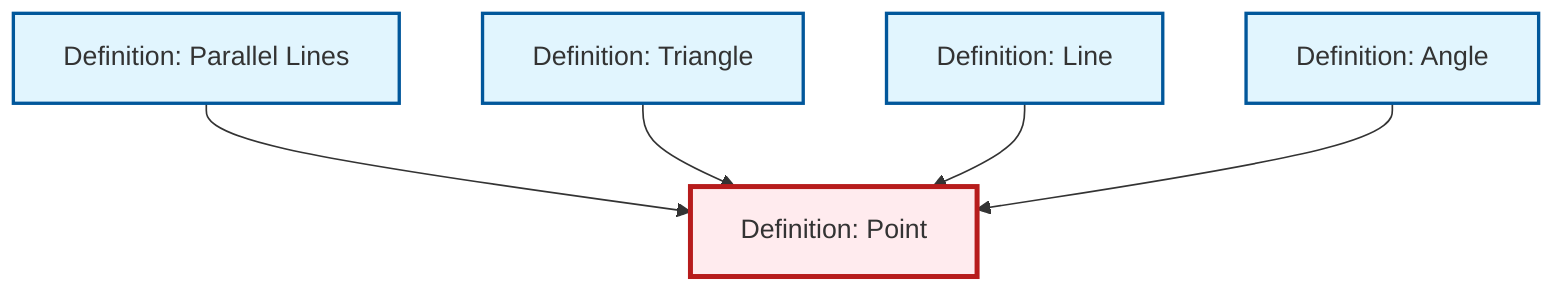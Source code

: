 graph TD
    classDef definition fill:#e1f5fe,stroke:#01579b,stroke-width:2px
    classDef theorem fill:#f3e5f5,stroke:#4a148c,stroke-width:2px
    classDef axiom fill:#fff3e0,stroke:#e65100,stroke-width:2px
    classDef example fill:#e8f5e9,stroke:#1b5e20,stroke-width:2px
    classDef current fill:#ffebee,stroke:#b71c1c,stroke-width:3px
    def-line["Definition: Line"]:::definition
    def-parallel["Definition: Parallel Lines"]:::definition
    def-triangle["Definition: Triangle"]:::definition
    def-angle["Definition: Angle"]:::definition
    def-point["Definition: Point"]:::definition
    def-parallel --> def-point
    def-triangle --> def-point
    def-line --> def-point
    def-angle --> def-point
    class def-point current